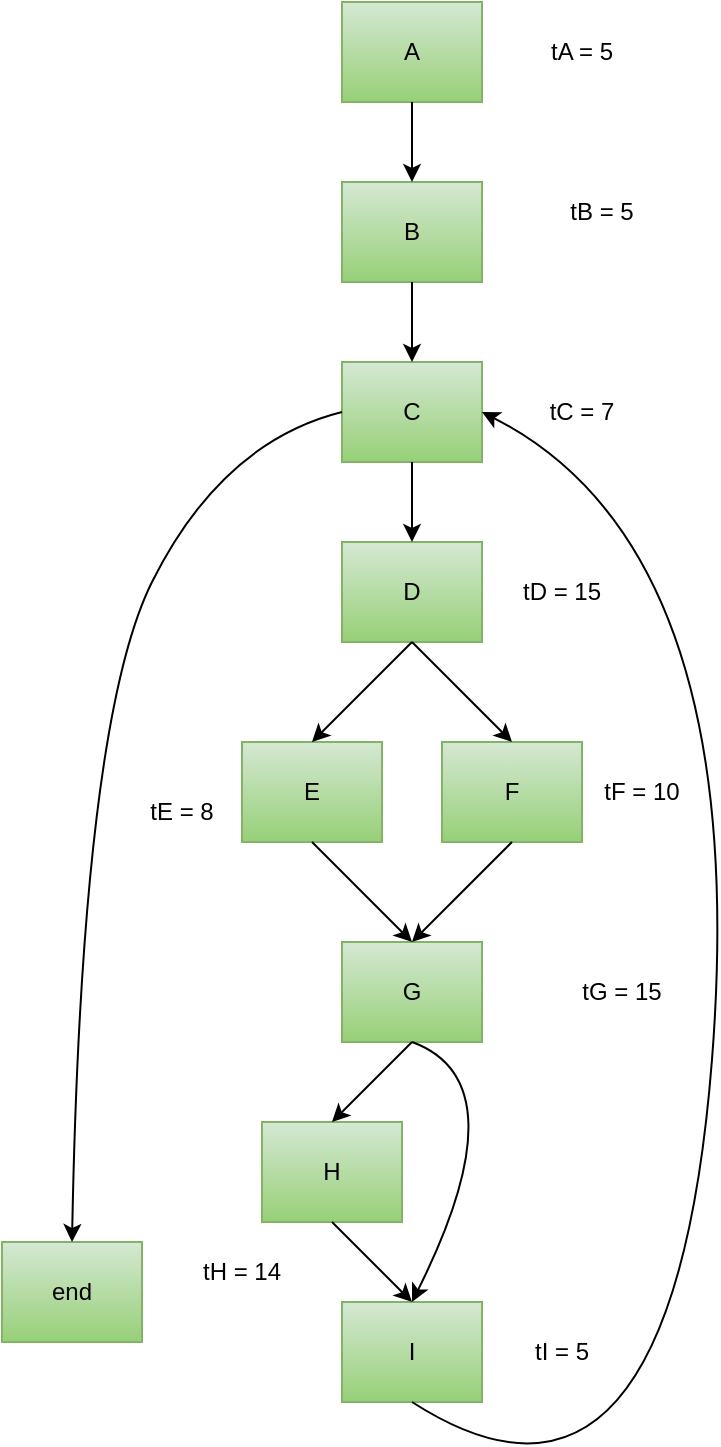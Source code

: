 <mxfile version="22.1.2" type="device">
  <diagram name="Sida-1" id="FFYO4C6_wyjqCyfD-ScJ">
    <mxGraphModel dx="316" dy="876" grid="1" gridSize="10" guides="1" tooltips="1" connect="1" arrows="1" fold="1" page="1" pageScale="1" pageWidth="827" pageHeight="1169" math="0" shadow="0">
      <root>
        <mxCell id="0" />
        <mxCell id="1" parent="0" />
        <mxCell id="Xv1lKSOIHmHz354CCQvg-1" value="A" style="rounded=0;whiteSpace=wrap;html=1;fillColor=#d5e8d4;strokeColor=#82b366;gradientColor=#97d077;" vertex="1" parent="1">
          <mxGeometry x="230" y="80" width="70" height="50" as="geometry" />
        </mxCell>
        <mxCell id="Xv1lKSOIHmHz354CCQvg-2" value="B" style="rounded=0;whiteSpace=wrap;html=1;fillColor=#d5e8d4;gradientColor=#97d077;strokeColor=#82b366;" vertex="1" parent="1">
          <mxGeometry x="230" y="170" width="70" height="50" as="geometry" />
        </mxCell>
        <mxCell id="Xv1lKSOIHmHz354CCQvg-3" value="C" style="rounded=0;whiteSpace=wrap;html=1;fillColor=#d5e8d4;gradientColor=#97d077;strokeColor=#82b366;" vertex="1" parent="1">
          <mxGeometry x="230" y="260" width="70" height="50" as="geometry" />
        </mxCell>
        <mxCell id="Xv1lKSOIHmHz354CCQvg-4" value="D" style="rounded=0;whiteSpace=wrap;html=1;fillColor=#d5e8d4;gradientColor=#97d077;strokeColor=#82b366;" vertex="1" parent="1">
          <mxGeometry x="230" y="350" width="70" height="50" as="geometry" />
        </mxCell>
        <mxCell id="Xv1lKSOIHmHz354CCQvg-5" value="E" style="rounded=0;whiteSpace=wrap;html=1;fillColor=#d5e8d4;gradientColor=#97d077;strokeColor=#82b366;" vertex="1" parent="1">
          <mxGeometry x="180" y="450" width="70" height="50" as="geometry" />
        </mxCell>
        <mxCell id="Xv1lKSOIHmHz354CCQvg-6" value="F" style="rounded=0;whiteSpace=wrap;html=1;fillColor=#d5e8d4;gradientColor=#97d077;strokeColor=#82b366;" vertex="1" parent="1">
          <mxGeometry x="280" y="450" width="70" height="50" as="geometry" />
        </mxCell>
        <mxCell id="Xv1lKSOIHmHz354CCQvg-7" value="G" style="rounded=0;whiteSpace=wrap;html=1;fillColor=#d5e8d4;gradientColor=#97d077;strokeColor=#82b366;" vertex="1" parent="1">
          <mxGeometry x="230" y="550" width="70" height="50" as="geometry" />
        </mxCell>
        <mxCell id="Xv1lKSOIHmHz354CCQvg-8" value="H" style="rounded=0;whiteSpace=wrap;html=1;fillColor=#d5e8d4;gradientColor=#97d077;strokeColor=#82b366;" vertex="1" parent="1">
          <mxGeometry x="190" y="640" width="70" height="50" as="geometry" />
        </mxCell>
        <mxCell id="Xv1lKSOIHmHz354CCQvg-9" value="I" style="rounded=0;whiteSpace=wrap;html=1;fillColor=#d5e8d4;gradientColor=#97d077;strokeColor=#82b366;" vertex="1" parent="1">
          <mxGeometry x="230" y="730" width="70" height="50" as="geometry" />
        </mxCell>
        <mxCell id="Xv1lKSOIHmHz354CCQvg-10" value="end" style="rounded=0;whiteSpace=wrap;html=1;fillColor=#d5e8d4;gradientColor=#97d077;strokeColor=#82b366;" vertex="1" parent="1">
          <mxGeometry x="60" y="700" width="70" height="50" as="geometry" />
        </mxCell>
        <mxCell id="Xv1lKSOIHmHz354CCQvg-11" value="" style="curved=1;endArrow=classic;html=1;rounded=0;entryX=0.5;entryY=0;entryDx=0;entryDy=0;exitX=0;exitY=0.5;exitDx=0;exitDy=0;" edge="1" parent="1" source="Xv1lKSOIHmHz354CCQvg-3" target="Xv1lKSOIHmHz354CCQvg-10">
          <mxGeometry width="50" height="50" relative="1" as="geometry">
            <mxPoint x="210" y="450" as="sourcePoint" />
            <mxPoint x="260" y="400" as="targetPoint" />
            <Array as="points">
              <mxPoint x="170" y="300" />
              <mxPoint x="100" y="440" />
            </Array>
          </mxGeometry>
        </mxCell>
        <mxCell id="Xv1lKSOIHmHz354CCQvg-12" value="" style="endArrow=classic;html=1;rounded=0;entryX=0.5;entryY=0;entryDx=0;entryDy=0;exitX=0.5;exitY=1;exitDx=0;exitDy=0;" edge="1" parent="1" source="Xv1lKSOIHmHz354CCQvg-1" target="Xv1lKSOIHmHz354CCQvg-2">
          <mxGeometry width="50" height="50" relative="1" as="geometry">
            <mxPoint x="250" y="290" as="sourcePoint" />
            <mxPoint x="300" y="240" as="targetPoint" />
          </mxGeometry>
        </mxCell>
        <mxCell id="Xv1lKSOIHmHz354CCQvg-13" value="" style="endArrow=classic;html=1;rounded=0;entryX=0.5;entryY=0;entryDx=0;entryDy=0;exitX=0.5;exitY=1;exitDx=0;exitDy=0;" edge="1" parent="1" source="Xv1lKSOIHmHz354CCQvg-2" target="Xv1lKSOIHmHz354CCQvg-3">
          <mxGeometry width="50" height="50" relative="1" as="geometry">
            <mxPoint x="264.66" y="220" as="sourcePoint" />
            <mxPoint x="264.66" y="260" as="targetPoint" />
          </mxGeometry>
        </mxCell>
        <mxCell id="Xv1lKSOIHmHz354CCQvg-14" value="" style="endArrow=classic;html=1;rounded=0;exitX=0.5;exitY=1;exitDx=0;exitDy=0;entryX=0.5;entryY=0;entryDx=0;entryDy=0;" edge="1" parent="1" source="Xv1lKSOIHmHz354CCQvg-3" target="Xv1lKSOIHmHz354CCQvg-4">
          <mxGeometry width="50" height="50" relative="1" as="geometry">
            <mxPoint x="250" y="550" as="sourcePoint" />
            <mxPoint x="300" y="500" as="targetPoint" />
          </mxGeometry>
        </mxCell>
        <mxCell id="Xv1lKSOIHmHz354CCQvg-15" value="" style="endArrow=classic;html=1;rounded=0;exitX=0.5;exitY=1;exitDx=0;exitDy=0;entryX=0.5;entryY=0;entryDx=0;entryDy=0;" edge="1" parent="1" source="Xv1lKSOIHmHz354CCQvg-4" target="Xv1lKSOIHmHz354CCQvg-6">
          <mxGeometry width="50" height="50" relative="1" as="geometry">
            <mxPoint x="250" y="550" as="sourcePoint" />
            <mxPoint x="300" y="500" as="targetPoint" />
          </mxGeometry>
        </mxCell>
        <mxCell id="Xv1lKSOIHmHz354CCQvg-16" value="" style="endArrow=classic;html=1;rounded=0;entryX=0.5;entryY=0;entryDx=0;entryDy=0;exitX=0.5;exitY=1;exitDx=0;exitDy=0;" edge="1" parent="1" source="Xv1lKSOIHmHz354CCQvg-4" target="Xv1lKSOIHmHz354CCQvg-5">
          <mxGeometry width="50" height="50" relative="1" as="geometry">
            <mxPoint x="250" y="550" as="sourcePoint" />
            <mxPoint x="300" y="500" as="targetPoint" />
          </mxGeometry>
        </mxCell>
        <mxCell id="Xv1lKSOIHmHz354CCQvg-17" value="" style="endArrow=classic;html=1;rounded=0;exitX=0.5;exitY=1;exitDx=0;exitDy=0;entryX=0.5;entryY=0;entryDx=0;entryDy=0;" edge="1" parent="1" source="Xv1lKSOIHmHz354CCQvg-5" target="Xv1lKSOIHmHz354CCQvg-7">
          <mxGeometry width="50" height="50" relative="1" as="geometry">
            <mxPoint x="250" y="550" as="sourcePoint" />
            <mxPoint x="300" y="500" as="targetPoint" />
          </mxGeometry>
        </mxCell>
        <mxCell id="Xv1lKSOIHmHz354CCQvg-18" value="" style="endArrow=classic;html=1;rounded=0;exitX=0.5;exitY=1;exitDx=0;exitDy=0;entryX=0.5;entryY=0;entryDx=0;entryDy=0;" edge="1" parent="1" source="Xv1lKSOIHmHz354CCQvg-6" target="Xv1lKSOIHmHz354CCQvg-7">
          <mxGeometry width="50" height="50" relative="1" as="geometry">
            <mxPoint x="250" y="550" as="sourcePoint" />
            <mxPoint x="330" y="550" as="targetPoint" />
          </mxGeometry>
        </mxCell>
        <mxCell id="Xv1lKSOIHmHz354CCQvg-19" value="" style="endArrow=classic;html=1;rounded=0;entryX=0.5;entryY=0;entryDx=0;entryDy=0;exitX=0.5;exitY=1;exitDx=0;exitDy=0;" edge="1" parent="1" source="Xv1lKSOIHmHz354CCQvg-7" target="Xv1lKSOIHmHz354CCQvg-8">
          <mxGeometry width="50" height="50" relative="1" as="geometry">
            <mxPoint x="290" y="610" as="sourcePoint" />
            <mxPoint x="340" y="560" as="targetPoint" />
          </mxGeometry>
        </mxCell>
        <mxCell id="Xv1lKSOIHmHz354CCQvg-20" value="" style="curved=1;endArrow=classic;html=1;rounded=0;exitX=0.5;exitY=1;exitDx=0;exitDy=0;entryX=0.5;entryY=0;entryDx=0;entryDy=0;" edge="1" parent="1" source="Xv1lKSOIHmHz354CCQvg-7" target="Xv1lKSOIHmHz354CCQvg-9">
          <mxGeometry width="50" height="50" relative="1" as="geometry">
            <mxPoint x="290" y="610" as="sourcePoint" />
            <mxPoint x="340" y="560" as="targetPoint" />
            <Array as="points">
              <mxPoint x="320" y="620" />
            </Array>
          </mxGeometry>
        </mxCell>
        <mxCell id="Xv1lKSOIHmHz354CCQvg-21" value="" style="endArrow=classic;html=1;rounded=0;exitX=0.5;exitY=1;exitDx=0;exitDy=0;entryX=0.5;entryY=0;entryDx=0;entryDy=0;" edge="1" parent="1" source="Xv1lKSOIHmHz354CCQvg-8" target="Xv1lKSOIHmHz354CCQvg-9">
          <mxGeometry width="50" height="50" relative="1" as="geometry">
            <mxPoint x="290" y="610" as="sourcePoint" />
            <mxPoint x="340" y="560" as="targetPoint" />
          </mxGeometry>
        </mxCell>
        <mxCell id="Xv1lKSOIHmHz354CCQvg-22" value="tB = 5" style="text;html=1;strokeColor=none;fillColor=none;align=center;verticalAlign=middle;whiteSpace=wrap;rounded=0;" vertex="1" parent="1">
          <mxGeometry x="330" y="170" width="60" height="30" as="geometry" />
        </mxCell>
        <mxCell id="Xv1lKSOIHmHz354CCQvg-23" value="tA = 5" style="text;html=1;strokeColor=none;fillColor=none;align=center;verticalAlign=middle;whiteSpace=wrap;rounded=0;" vertex="1" parent="1">
          <mxGeometry x="320" y="90" width="60" height="30" as="geometry" />
        </mxCell>
        <mxCell id="Xv1lKSOIHmHz354CCQvg-24" value="tC = 7" style="text;html=1;strokeColor=none;fillColor=none;align=center;verticalAlign=middle;whiteSpace=wrap;rounded=0;" vertex="1" parent="1">
          <mxGeometry x="320" y="270" width="60" height="30" as="geometry" />
        </mxCell>
        <mxCell id="Xv1lKSOIHmHz354CCQvg-25" value="tD = 15" style="text;html=1;strokeColor=none;fillColor=none;align=center;verticalAlign=middle;whiteSpace=wrap;rounded=0;" vertex="1" parent="1">
          <mxGeometry x="310" y="360" width="60" height="30" as="geometry" />
        </mxCell>
        <mxCell id="Xv1lKSOIHmHz354CCQvg-26" value="tF = 10" style="text;html=1;strokeColor=none;fillColor=none;align=center;verticalAlign=middle;whiteSpace=wrap;rounded=0;" vertex="1" parent="1">
          <mxGeometry x="350" y="460" width="60" height="30" as="geometry" />
        </mxCell>
        <mxCell id="Xv1lKSOIHmHz354CCQvg-27" value="tE = 8" style="text;html=1;strokeColor=none;fillColor=none;align=center;verticalAlign=middle;whiteSpace=wrap;rounded=0;" vertex="1" parent="1">
          <mxGeometry x="120" y="470" width="60" height="30" as="geometry" />
        </mxCell>
        <mxCell id="Xv1lKSOIHmHz354CCQvg-28" value="tG = 15" style="text;html=1;strokeColor=none;fillColor=none;align=center;verticalAlign=middle;whiteSpace=wrap;rounded=0;" vertex="1" parent="1">
          <mxGeometry x="340" y="560" width="60" height="30" as="geometry" />
        </mxCell>
        <mxCell id="Xv1lKSOIHmHz354CCQvg-29" value="tH = 14" style="text;html=1;strokeColor=none;fillColor=none;align=center;verticalAlign=middle;whiteSpace=wrap;rounded=0;" vertex="1" parent="1">
          <mxGeometry x="150" y="700" width="60" height="30" as="geometry" />
        </mxCell>
        <mxCell id="Xv1lKSOIHmHz354CCQvg-30" value="tI = 5" style="text;html=1;strokeColor=none;fillColor=none;align=center;verticalAlign=middle;whiteSpace=wrap;rounded=0;" vertex="1" parent="1">
          <mxGeometry x="310" y="740" width="60" height="30" as="geometry" />
        </mxCell>
        <mxCell id="Xv1lKSOIHmHz354CCQvg-31" value="" style="curved=1;endArrow=classic;html=1;rounded=0;entryX=1;entryY=0.5;entryDx=0;entryDy=0;exitX=0.5;exitY=1;exitDx=0;exitDy=0;" edge="1" parent="1" source="Xv1lKSOIHmHz354CCQvg-9" target="Xv1lKSOIHmHz354CCQvg-3">
          <mxGeometry width="50" height="50" relative="1" as="geometry">
            <mxPoint x="265" y="781.25" as="sourcePoint" />
            <mxPoint x="300" y="286.25" as="targetPoint" />
            <Array as="points">
              <mxPoint x="395" y="863.75" />
              <mxPoint x="435" y="353.75" />
            </Array>
          </mxGeometry>
        </mxCell>
      </root>
    </mxGraphModel>
  </diagram>
</mxfile>

